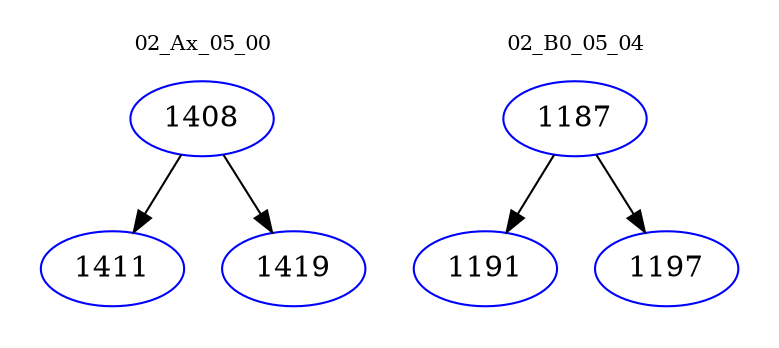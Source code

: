 digraph{
subgraph cluster_0 {
color = white
label = "02_Ax_05_00";
fontsize=10;
T0_1408 [label="1408", color="blue"]
T0_1408 -> T0_1411 [color="black"]
T0_1411 [label="1411", color="blue"]
T0_1408 -> T0_1419 [color="black"]
T0_1419 [label="1419", color="blue"]
}
subgraph cluster_1 {
color = white
label = "02_B0_05_04";
fontsize=10;
T1_1187 [label="1187", color="blue"]
T1_1187 -> T1_1191 [color="black"]
T1_1191 [label="1191", color="blue"]
T1_1187 -> T1_1197 [color="black"]
T1_1197 [label="1197", color="blue"]
}
}
